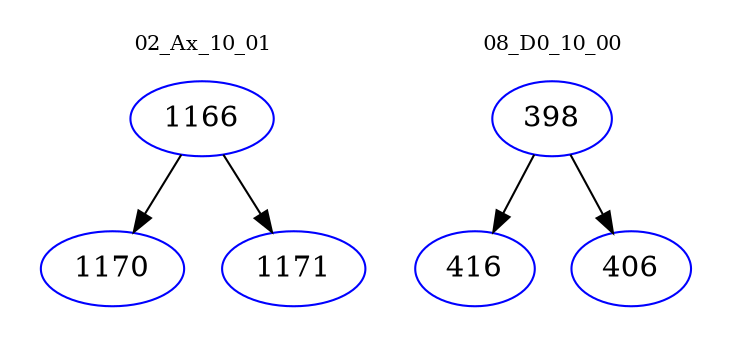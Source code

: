 digraph{
subgraph cluster_0 {
color = white
label = "02_Ax_10_01";
fontsize=10;
T0_1166 [label="1166", color="blue"]
T0_1166 -> T0_1170 [color="black"]
T0_1170 [label="1170", color="blue"]
T0_1166 -> T0_1171 [color="black"]
T0_1171 [label="1171", color="blue"]
}
subgraph cluster_1 {
color = white
label = "08_D0_10_00";
fontsize=10;
T1_398 [label="398", color="blue"]
T1_398 -> T1_416 [color="black"]
T1_416 [label="416", color="blue"]
T1_398 -> T1_406 [color="black"]
T1_406 [label="406", color="blue"]
}
}
